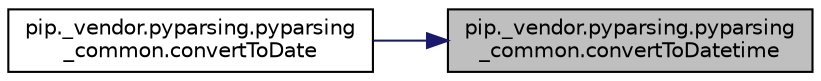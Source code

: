 digraph "pip._vendor.pyparsing.pyparsing_common.convertToDatetime"
{
 // LATEX_PDF_SIZE
  edge [fontname="Helvetica",fontsize="10",labelfontname="Helvetica",labelfontsize="10"];
  node [fontname="Helvetica",fontsize="10",shape=record];
  rankdir="RL";
  Node1 [label="pip._vendor.pyparsing.pyparsing\l_common.convertToDatetime",height=0.2,width=0.4,color="black", fillcolor="grey75", style="filled", fontcolor="black",tooltip=" "];
  Node1 -> Node2 [dir="back",color="midnightblue",fontsize="10",style="solid",fontname="Helvetica"];
  Node2 [label="pip._vendor.pyparsing.pyparsing\l_common.convertToDate",height=0.2,width=0.4,color="black", fillcolor="white", style="filled",URL="$d7/d53/classpip_1_1__vendor_1_1pyparsing_1_1pyparsing__common.html#a4e94dcf87ca3c72e569ed1f350e1557e",tooltip=" "];
}
